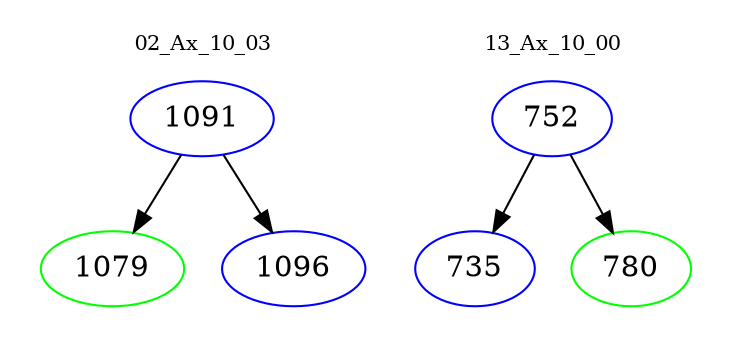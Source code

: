 digraph{
subgraph cluster_0 {
color = white
label = "02_Ax_10_03";
fontsize=10;
T0_1091 [label="1091", color="blue"]
T0_1091 -> T0_1079 [color="black"]
T0_1079 [label="1079", color="green"]
T0_1091 -> T0_1096 [color="black"]
T0_1096 [label="1096", color="blue"]
}
subgraph cluster_1 {
color = white
label = "13_Ax_10_00";
fontsize=10;
T1_752 [label="752", color="blue"]
T1_752 -> T1_735 [color="black"]
T1_735 [label="735", color="blue"]
T1_752 -> T1_780 [color="black"]
T1_780 [label="780", color="green"]
}
}
